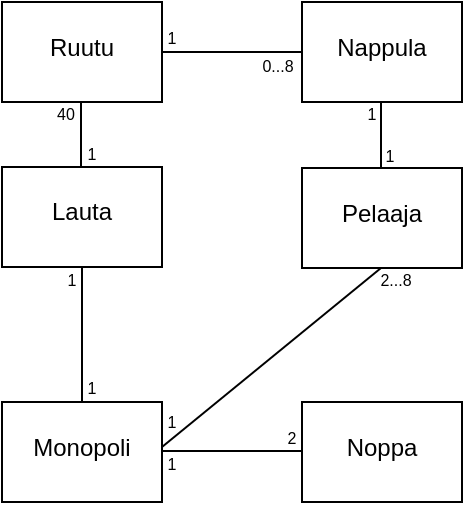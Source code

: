 <mxfile type="device" version="12.8.8" pages="2"><diagram id="EomUw73g2wqnSRNGKZg1" name="Page-1"><mxGraphModel page="1" grid="1" dx="539" dy="299" gridSize="10" guides="1" tooltips="1" connect="1" arrows="1" fold="1" pageScale="1" pageWidth="827" pageHeight="1169" math="0" shadow="0"><root><mxCell id="0"/><mxCell id="1" parent="0"/><mxCell id="otf5X0j1mONt72obtAAx-5" value="" parent="1" style="rounded=0;whiteSpace=wrap;html=1;" vertex="1"><mxGeometry as="geometry" x="280" y="90" width="80" height="50"/></mxCell><mxCell id="otf5X0j1mONt72obtAAx-3" value="" parent="1" style="rounded=0;whiteSpace=wrap;html=1;" vertex="1"><mxGeometry as="geometry" x="130" y="90" width="80" height="50"/></mxCell><mxCell id="otf5X0j1mONt72obtAAx-2" value="Ruutu" parent="1" style="text;html=1;strokeColor=none;fillColor=none;align=center;verticalAlign=middle;whiteSpace=wrap;rounded=0;" vertex="1"><mxGeometry as="geometry" x="130" y="104" width="80" height="17"/></mxCell><mxCell id="otf5X0j1mONt72obtAAx-4" value="Nappula" parent="1" style="text;html=1;strokeColor=none;fillColor=none;align=center;verticalAlign=middle;whiteSpace=wrap;rounded=0;" vertex="1"><mxGeometry as="geometry" x="280" y="104" width="80" height="17"/></mxCell><mxCell id="otf5X0j1mONt72obtAAx-7" value="" parent="1" style="rounded=0;whiteSpace=wrap;html=1;" vertex="1"><mxGeometry as="geometry" x="280" y="173" width="80" height="50"/></mxCell><mxCell id="otf5X0j1mONt72obtAAx-6" value="Pelaaja" parent="1" style="text;html=1;strokeColor=none;fillColor=none;align=center;verticalAlign=middle;whiteSpace=wrap;rounded=0;" vertex="1"><mxGeometry as="geometry" x="280" y="187" width="80" height="17"/></mxCell><mxCell id="otf5X0j1mONt72obtAAx-8" value="" parent="1" style="rounded=0;whiteSpace=wrap;html=1;" vertex="1"><mxGeometry as="geometry" x="130" y="172.5" width="80" height="50"/></mxCell><mxCell id="otf5X0j1mONt72obtAAx-9" value="Lauta" parent="1" style="text;html=1;strokeColor=none;fillColor=none;align=center;verticalAlign=middle;whiteSpace=wrap;rounded=0;" vertex="1"><mxGeometry as="geometry" x="130" y="186.5" width="80" height="17"/></mxCell><mxCell id="otf5X0j1mONt72obtAAx-10" value="" parent="1" style="rounded=0;whiteSpace=wrap;html=1;" vertex="1"><mxGeometry as="geometry" x="130" y="290" width="80" height="50"/></mxCell><mxCell id="otf5X0j1mONt72obtAAx-11" value="Monopoli" parent="1" style="text;html=1;strokeColor=none;fillColor=none;align=center;verticalAlign=middle;whiteSpace=wrap;rounded=0;" vertex="1"><mxGeometry as="geometry" x="130" y="304" width="80" height="17"/></mxCell><mxCell id="otf5X0j1mONt72obtAAx-12" value="" parent="1" style="rounded=0;whiteSpace=wrap;html=1;" vertex="1"><mxGeometry as="geometry" x="280" y="290" width="80" height="50"/></mxCell><mxCell id="otf5X0j1mONt72obtAAx-13" value="Noppa" parent="1" style="text;html=1;strokeColor=none;fillColor=none;align=center;verticalAlign=middle;whiteSpace=wrap;rounded=0;" vertex="1"><mxGeometry as="geometry" x="280" y="304" width="80" height="17"/></mxCell><mxCell id="otf5X0j1mONt72obtAAx-15" value="" parent="1" style="endArrow=none;html=1;entryX=0.5;entryY=1;entryDx=0;entryDy=0;" edge="1" target="otf5X0j1mONt72obtAAx-8"><mxGeometry as="geometry" width="50" height="50" relative="1"><mxPoint as="sourcePoint" x="170" y="290"/><mxPoint as="targetPoint" x="220" y="240"/></mxGeometry></mxCell><mxCell id="otf5X0j1mONt72obtAAx-16" source="otf5X0j1mONt72obtAAx-11" value="" parent="1" style="endArrow=none;html=1;entryX=0.5;entryY=1;entryDx=0;entryDy=0;exitX=1;exitY=0.5;exitDx=0;exitDy=0;" edge="1"><mxGeometry as="geometry" width="50" height="50" relative="1"><mxPoint as="sourcePoint" x="210" y="310"/><mxPoint as="targetPoint" x="319.5" y="223"/></mxGeometry></mxCell><mxCell id="otf5X0j1mONt72obtAAx-17" value="" parent="1" style="endArrow=none;html=1;" edge="1"><mxGeometry as="geometry" width="50" height="50" relative="1"><mxPoint as="sourcePoint" x="169.5" y="173"/><mxPoint as="targetPoint" x="169.5" y="140"/></mxGeometry></mxCell><mxCell id="otf5X0j1mONt72obtAAx-19" value="" parent="1" style="endArrow=none;html=1;" edge="1"><mxGeometry as="geometry" width="50" height="50" relative="1"><mxPoint as="sourcePoint" x="319.5" y="173"/><mxPoint as="targetPoint" x="319.5" y="140"/></mxGeometry></mxCell><mxCell id="otf5X0j1mONt72obtAAx-20" value="" parent="1" style="endArrow=none;html=1;entryX=0;entryY=0.5;entryDx=0;entryDy=0;" edge="1" target="otf5X0j1mONt72obtAAx-5"><mxGeometry as="geometry" width="50" height="50" relative="1"><mxPoint as="sourcePoint" x="210" y="115"/><mxPoint as="targetPoint" x="260" y="65"/></mxGeometry></mxCell><mxCell id="otf5X0j1mONt72obtAAx-21" value="" parent="1" style="endArrow=none;html=1;entryX=0;entryY=0.5;entryDx=0;entryDy=0;" edge="1"><mxGeometry as="geometry" width="50" height="50" relative="1"><mxPoint as="sourcePoint" x="210" y="314.5"/><mxPoint as="targetPoint" x="280" y="314.5"/></mxGeometry></mxCell><mxCell id="otf5X0j1mONt72obtAAx-22" value="&lt;font style=&quot;font-size: 8px&quot;&gt;1&lt;/font&gt;" parent="1" style="text;html=1;strokeColor=none;fillColor=none;align=center;verticalAlign=middle;whiteSpace=wrap;rounded=0;" vertex="1"><mxGeometry as="geometry" x="210" y="102" width="10" height="10"/></mxCell><mxCell id="otf5X0j1mONt72obtAAx-23" value="&lt;font style=&quot;font-size: 8px&quot;&gt;0...8&lt;/font&gt;" parent="1" style="text;html=1;strokeColor=none;fillColor=none;align=center;verticalAlign=middle;whiteSpace=wrap;rounded=0;" vertex="1"><mxGeometry as="geometry" x="258" y="116" width="20" height="10"/></mxCell><mxCell id="otf5X0j1mONt72obtAAx-25" value="&lt;font style=&quot;font-size: 8px&quot;&gt;1&lt;/font&gt;" parent="1" style="text;html=1;strokeColor=none;fillColor=none;align=center;verticalAlign=middle;whiteSpace=wrap;rounded=0;" vertex="1"><mxGeometry as="geometry" x="310" y="140" width="10" height="10"/></mxCell><mxCell id="otf5X0j1mONt72obtAAx-26" value="&lt;font style=&quot;font-size: 8px&quot;&gt;1&lt;/font&gt;" parent="1" style="text;html=1;strokeColor=none;fillColor=none;align=center;verticalAlign=middle;whiteSpace=wrap;rounded=0;" vertex="1"><mxGeometry as="geometry" x="319" y="160.5" width="10" height="10"/></mxCell><mxCell id="otf5X0j1mONt72obtAAx-27" value="&lt;font style=&quot;font-size: 8px&quot;&gt;2...8&lt;/font&gt;" parent="1" style="text;html=1;strokeColor=none;fillColor=none;align=center;verticalAlign=middle;whiteSpace=wrap;rounded=0;" vertex="1"><mxGeometry as="geometry" x="317" y="223" width="20" height="10"/></mxCell><mxCell id="otf5X0j1mONt72obtAAx-28" value="&lt;font style=&quot;font-size: 8px&quot;&gt;1&lt;/font&gt;" parent="1" style="text;html=1;strokeColor=none;fillColor=none;align=center;verticalAlign=middle;whiteSpace=wrap;rounded=0;" vertex="1"><mxGeometry as="geometry" x="210" y="294" width="10" height="10"/></mxCell><mxCell id="otf5X0j1mONt72obtAAx-29" value="&lt;font style=&quot;font-size: 8px&quot;&gt;1&lt;/font&gt;" parent="1" style="text;html=1;strokeColor=none;fillColor=none;align=center;verticalAlign=middle;whiteSpace=wrap;rounded=0;" vertex="1"><mxGeometry as="geometry" x="210" y="315" width="10" height="10"/></mxCell><mxCell id="otf5X0j1mONt72obtAAx-30" value="&lt;font style=&quot;font-size: 8px&quot;&gt;2&lt;/font&gt;" parent="1" style="text;html=1;strokeColor=none;fillColor=none;align=center;verticalAlign=middle;whiteSpace=wrap;rounded=0;" vertex="1"><mxGeometry as="geometry" x="270" y="302" width="10" height="10"/></mxCell><mxCell id="otf5X0j1mONt72obtAAx-31" value="&lt;font style=&quot;font-size: 8px&quot;&gt;1&lt;/font&gt;" parent="1" style="text;html=1;strokeColor=none;fillColor=none;align=center;verticalAlign=middle;whiteSpace=wrap;rounded=0;" vertex="1"><mxGeometry as="geometry" x="160" y="222.5" width="10" height="10"/></mxCell><mxCell id="otf5X0j1mONt72obtAAx-32" value="&lt;font style=&quot;font-size: 8px&quot;&gt;1&lt;/font&gt;" parent="1" style="text;html=1;strokeColor=none;fillColor=none;align=center;verticalAlign=middle;whiteSpace=wrap;rounded=0;" vertex="1"><mxGeometry as="geometry" x="170" y="277" width="10" height="10"/></mxCell><mxCell id="otf5X0j1mONt72obtAAx-33" value="&lt;font style=&quot;font-size: 8px&quot;&gt;1&lt;/font&gt;" parent="1" style="text;html=1;strokeColor=none;fillColor=none;align=center;verticalAlign=middle;whiteSpace=wrap;rounded=0;" vertex="1"><mxGeometry as="geometry" x="170" y="160" width="10" height="10"/></mxCell><mxCell id="otf5X0j1mONt72obtAAx-34" value="&lt;font style=&quot;font-size: 8px&quot;&gt;40&lt;/font&gt;" parent="1" style="text;html=1;strokeColor=none;fillColor=none;align=center;verticalAlign=middle;whiteSpace=wrap;rounded=0;" vertex="1"><mxGeometry as="geometry" x="157" y="140" width="10" height="10"/></mxCell></root></mxGraphModel></diagram><diagram id="b2z6D-KCjyZlj5DcGKTc" name="Page-2"><mxGraphModel page="1" grid="1" dx="652" dy="362" gridSize="10" guides="1" tooltips="1" connect="1" arrows="1" fold="1" pageScale="1" pageWidth="827" pageHeight="1169" math="0" shadow="0"><root><mxCell id="w8aZytFZXdBX66c9levo-0"/><mxCell id="w8aZytFZXdBX66c9levo-1" parent="w8aZytFZXdBX66c9levo-0"/><mxCell id="hSnGQEt3jMPhRvE1O7TI-30" value="" parent="w8aZytFZXdBX66c9levo-1" style="shape=internalStorage;whiteSpace=wrap;html=1;backgroundOutline=1;dx=0;dy=22;" vertex="1"><mxGeometry as="geometry" x="260" y="160" width="110" height="100"/></mxCell><mxCell id="hSnGQEt3jMPhRvE1O7TI-31" value="Ruutu&lt;br&gt;&lt;br&gt;tyyppi:String&lt;br&gt;sijainti:String&lt;br&gt;seuraava:Ruutu&lt;br&gt;toiminto:Toiminto" parent="w8aZytFZXdBX66c9levo-1" style="text;html=1;strokeColor=none;fillColor=none;align=center;verticalAlign=middle;whiteSpace=wrap;rounded=0;" vertex="1"><mxGeometry as="geometry" x="270" y="168" width="89" height="79"/></mxCell><mxCell id="hSnGQEt3jMPhRvE1O7TI-38" value="" parent="w8aZytFZXdBX66c9levo-1" style="shape=internalStorage;whiteSpace=wrap;html=1;backgroundOutline=1;dx=0;dy=22;" vertex="1"><mxGeometry as="geometry" x="260" y="35" width="110" height="60"/></mxCell><mxCell id="hSnGQEt3jMPhRvE1O7TI-39" value="Kortti&lt;br&gt;&lt;br&gt;toiminto:Toiminto" parent="w8aZytFZXdBX66c9levo-1" style="text;html=1;strokeColor=none;fillColor=none;align=center;verticalAlign=middle;whiteSpace=wrap;rounded=0;" vertex="1"><mxGeometry as="geometry" x="270" y="36" width="89" height="49"/></mxCell><mxCell id="hSnGQEt3jMPhRvE1O7TI-40" value="" parent="w8aZytFZXdBX66c9levo-1" style="shape=internalStorage;whiteSpace=wrap;html=1;backgroundOutline=1;dx=0;dy=22;" vertex="1"><mxGeometry as="geometry" x="429.5" y="34.5" width="110" height="60"/></mxCell><mxCell id="hSnGQEt3jMPhRvE1O7TI-41" value="Toiminto&lt;br&gt;&lt;br&gt;kuvaus:String" parent="w8aZytFZXdBX66c9levo-1" style="text;html=1;strokeColor=none;fillColor=none;align=center;verticalAlign=middle;whiteSpace=wrap;rounded=0;" vertex="1"><mxGeometry as="geometry" x="439.5" y="35.5" width="89" height="49"/></mxCell><mxCell id="hSnGQEt3jMPhRvE1O7TI-42" value="" parent="w8aZytFZXdBX66c9levo-1" style="shape=internalStorage;whiteSpace=wrap;html=1;backgroundOutline=1;dx=0;dy=22;" vertex="1"><mxGeometry as="geometry" x="430" y="170" width="110" height="80"/></mxCell><mxCell id="hSnGQEt3jMPhRvE1O7TI-43" value="Katu&lt;br&gt;&lt;br&gt;nimi:String&lt;br&gt;omistaja:Pelaaja" parent="w8aZytFZXdBX66c9levo-1" style="text;html=1;strokeColor=none;fillColor=none;align=center;verticalAlign=middle;whiteSpace=wrap;rounded=0;" vertex="1"><mxGeometry as="geometry" x="440" y="164" width="89" height="78"/></mxCell><mxCell id="hSnGQEt3jMPhRvE1O7TI-44" value="" parent="w8aZytFZXdBX66c9levo-1" style="shape=internalStorage;whiteSpace=wrap;html=1;backgroundOutline=1;dx=0;dy=21;" vertex="1"><mxGeometry as="geometry" x="624.5" y="146" width="90" height="54"/></mxCell><mxCell id="hSnGQEt3jMPhRvE1O7TI-46" value="Talo" parent="w8aZytFZXdBX66c9levo-1" style="text;html=1;strokeColor=none;fillColor=none;align=center;verticalAlign=middle;whiteSpace=wrap;rounded=0;" vertex="1"><mxGeometry as="geometry" x="625.5" y="152" width="88.5" height="10"/></mxCell><mxCell id="hSnGQEt3jMPhRvE1O7TI-47" value="" parent="w8aZytFZXdBX66c9levo-1" style="shape=internalStorage;whiteSpace=wrap;html=1;backgroundOutline=1;dx=0;dy=21;" vertex="1"><mxGeometry as="geometry" x="624.5" y="230" width="90" height="54"/></mxCell><mxCell id="hSnGQEt3jMPhRvE1O7TI-48" value="Hotelli" parent="w8aZytFZXdBX66c9levo-1" style="text;html=1;strokeColor=none;fillColor=none;align=center;verticalAlign=middle;whiteSpace=wrap;rounded=0;" vertex="1"><mxGeometry as="geometry" x="623.5" y="236" width="88.5" height="10"/></mxCell><mxCell id="hSnGQEt3jMPhRvE1O7TI-49" value="" parent="w8aZytFZXdBX66c9levo-1" style="shape=internalStorage;whiteSpace=wrap;html=1;backgroundOutline=1;dx=0;dy=22;" vertex="1"><mxGeometry as="geometry" x="430" y="320" width="110" height="86"/></mxCell><mxCell id="hSnGQEt3jMPhRvE1O7TI-50" value="Pelaaja&lt;br&gt;&lt;br&gt;tunnus:Integer&lt;br&gt;rahaa:Integer&lt;br&gt;nappula:Nappula" parent="w8aZytFZXdBX66c9levo-1" style="text;html=1;strokeColor=none;fillColor=none;align=center;verticalAlign=middle;whiteSpace=wrap;rounded=0;" vertex="1"><mxGeometry as="geometry" x="440" y="327" width="89" height="70"/></mxCell><mxCell id="hSnGQEt3jMPhRvE1O7TI-51" value="" parent="w8aZytFZXdBX66c9levo-1" style="shape=internalStorage;whiteSpace=wrap;html=1;backgroundOutline=1;dx=0;dy=22;" vertex="1"><mxGeometry as="geometry" x="290" y="326" width="90" height="80"/></mxCell><mxCell id="hSnGQEt3jMPhRvE1O7TI-52" value="Nappula" parent="w8aZytFZXdBX66c9levo-1" style="text;html=1;strokeColor=none;fillColor=none;align=center;verticalAlign=middle;whiteSpace=wrap;rounded=0;" vertex="1"><mxGeometry as="geometry" x="299" y="328" width="71" height="18"/></mxCell><mxCell id="hSnGQEt3jMPhRvE1O7TI-53" value="" parent="w8aZytFZXdBX66c9levo-1" style="shape=internalStorage;whiteSpace=wrap;html=1;backgroundOutline=1;dx=0;dy=22;" vertex="1"><mxGeometry as="geometry" x="150" y="326" width="110" height="80"/></mxCell><mxCell id="hSnGQEt3jMPhRvE1O7TI-54" value="Lauta" parent="w8aZytFZXdBX66c9levo-1" style="text;html=1;strokeColor=none;fillColor=none;align=center;verticalAlign=middle;whiteSpace=wrap;rounded=0;" vertex="1"><mxGeometry as="geometry" x="160" y="332" width="89" height="10"/></mxCell><mxCell id="hSnGQEt3jMPhRvE1O7TI-55" value="" parent="w8aZytFZXdBX66c9levo-1" style="shape=internalStorage;whiteSpace=wrap;html=1;backgroundOutline=1;dx=0;dy=22;" vertex="1"><mxGeometry as="geometry" x="290" y="490" width="110" height="80"/></mxCell><mxCell id="hSnGQEt3jMPhRvE1O7TI-56" value="Monopoli" parent="w8aZytFZXdBX66c9levo-1" style="text;html=1;strokeColor=none;fillColor=none;align=center;verticalAlign=middle;whiteSpace=wrap;rounded=0;" vertex="1"><mxGeometry as="geometry" x="300" y="493" width="89" height="18"/></mxCell><mxCell id="hSnGQEt3jMPhRvE1O7TI-60" value="" parent="w8aZytFZXdBX66c9levo-1" style="shape=internalStorage;whiteSpace=wrap;html=1;backgroundOutline=1;dx=0;dy=22;" vertex="1"><mxGeometry as="geometry" x="110" y="490" width="89" height="80"/></mxCell><mxCell id="hSnGQEt3jMPhRvE1O7TI-61" value="Noppa" parent="w8aZytFZXdBX66c9levo-1" style="text;html=1;strokeColor=none;fillColor=none;align=center;verticalAlign=middle;whiteSpace=wrap;rounded=0;" vertex="1"><mxGeometry as="geometry" x="120" y="493" width="68" height="18"/></mxCell><mxCell id="hSnGQEt3jMPhRvE1O7TI-62" source="hSnGQEt3jMPhRvE1O7TI-60" value="" parent="w8aZytFZXdBX66c9levo-1" style="endArrow=none;html=1;entryX=0;entryY=0.5;entryDx=0;entryDy=0;exitX=1;exitY=0.5;exitDx=0;exitDy=0;" edge="1" target="hSnGQEt3jMPhRvE1O7TI-55"><mxGeometry as="geometry" width="50" height="50" relative="1"><mxPoint as="sourcePoint" x="200" y="534"/><mxPoint as="targetPoint" x="250" y="484"/></mxGeometry></mxCell><mxCell id="hSnGQEt3jMPhRvE1O7TI-63" value="" parent="w8aZytFZXdBX66c9levo-1" style="endArrow=none;html=1;entryX=0.5;entryY=1;entryDx=0;entryDy=0;" edge="1" target="hSnGQEt3jMPhRvE1O7TI-49"><mxGeometry as="geometry" width="50" height="50" relative="1"><mxPoint as="sourcePoint" x="340" y="490"/><mxPoint as="targetPoint" x="480" y="410"/></mxGeometry></mxCell><mxCell id="hSnGQEt3jMPhRvE1O7TI-64" value="" parent="w8aZytFZXdBX66c9levo-1" style="endArrow=none;html=1;entryX=0.5;entryY=1;entryDx=0;entryDy=0;" edge="1" target="hSnGQEt3jMPhRvE1O7TI-53"><mxGeometry as="geometry" width="50" height="50" relative="1"><mxPoint as="sourcePoint" x="340" y="490"/><mxPoint as="targetPoint" x="200" y="410"/></mxGeometry></mxCell><mxCell id="hSnGQEt3jMPhRvE1O7TI-65" source="hSnGQEt3jMPhRvE1O7TI-51" value="" parent="w8aZytFZXdBX66c9levo-1" style="endArrow=none;html=1;entryX=0;entryY=0.5;entryDx=0;entryDy=0;exitX=1;exitY=0.5;exitDx=0;exitDy=0;" edge="1" target="hSnGQEt3jMPhRvE1O7TI-49"><mxGeometry as="geometry" width="50" height="50" relative="1"><mxPoint as="sourcePoint" x="380" y="380"/><mxPoint as="targetPoint" x="430" y="330"/></mxGeometry></mxCell><mxCell id="hSnGQEt3jMPhRvE1O7TI-66" source="hSnGQEt3jMPhRvE1O7TI-53" value="" parent="w8aZytFZXdBX66c9levo-1" style="endArrow=none;html=1;entryX=0.5;entryY=1;entryDx=0;entryDy=0;exitX=0.5;exitY=0;exitDx=0;exitDy=0;" edge="1" target="hSnGQEt3jMPhRvE1O7TI-30"><mxGeometry as="geometry" width="50" height="50" relative="1"><mxPoint as="sourcePoint" x="207" y="300"/><mxPoint as="targetPoint" x="250" y="280"/></mxGeometry></mxCell><mxCell id="hSnGQEt3jMPhRvE1O7TI-67" source="hSnGQEt3jMPhRvE1O7TI-51" value="" parent="w8aZytFZXdBX66c9levo-1" style="endArrow=none;html=1;exitX=0.5;exitY=0;exitDx=0;exitDy=0;entryX=0.5;entryY=1;entryDx=0;entryDy=0;" edge="1" target="hSnGQEt3jMPhRvE1O7TI-30"><mxGeometry as="geometry" width="50" height="50" relative="1"><mxPoint as="sourcePoint" x="330" y="330"/><mxPoint as="targetPoint" x="380" y="280"/></mxGeometry></mxCell><mxCell id="hSnGQEt3jMPhRvE1O7TI-68" source="hSnGQEt3jMPhRvE1O7TI-30" value="" parent="w8aZytFZXdBX66c9levo-1" style="endArrow=none;html=1;exitX=1.001;exitY=0.448;exitDx=0;exitDy=0;exitPerimeter=0;" edge="1"><mxGeometry as="geometry" width="50" height="50" relative="1"><mxPoint as="sourcePoint" x="370" y="230"/><mxPoint as="targetPoint" x="430" y="205"/></mxGeometry></mxCell><mxCell id="hSnGQEt3jMPhRvE1O7TI-69" source="hSnGQEt3jMPhRvE1O7TI-30" value="" parent="w8aZytFZXdBX66c9levo-1" style="endArrow=none;html=1;entryX=0.5;entryY=1;entryDx=0;entryDy=0;exitX=0.5;exitY=0;exitDx=0;exitDy=0;" edge="1" target="hSnGQEt3jMPhRvE1O7TI-38"><mxGeometry as="geometry" width="50" height="50" relative="1"><mxPoint as="sourcePoint" x="310" y="170"/><mxPoint as="targetPoint" x="360" y="120"/></mxGeometry></mxCell><mxCell id="hSnGQEt3jMPhRvE1O7TI-70" value="" parent="w8aZytFZXdBX66c9levo-1" style="endArrow=none;html=1;entryX=0;entryY=0.5;entryDx=0;entryDy=0;" edge="1" target="hSnGQEt3jMPhRvE1O7TI-44"><mxGeometry as="geometry" width="50" height="50" relative="1"><mxPoint as="sourcePoint" x="540.5" y="210"/><mxPoint as="targetPoint" x="590.5" y="170"/></mxGeometry></mxCell><mxCell id="hSnGQEt3jMPhRvE1O7TI-71" value="" parent="w8aZytFZXdBX66c9levo-1" style="endArrow=none;html=1;entryX=-0.005;entryY=0.584;entryDx=0;entryDy=0;entryPerimeter=0;" edge="1" target="hSnGQEt3jMPhRvE1O7TI-47"><mxGeometry as="geometry" width="50" height="50" relative="1"><mxPoint as="sourcePoint" x="540.5" y="210"/><mxPoint as="targetPoint" x="590.5" y="160"/></mxGeometry></mxCell><mxCell id="hSnGQEt3jMPhRvE1O7TI-72" source="hSnGQEt3jMPhRvE1O7TI-49" value="" parent="w8aZytFZXdBX66c9levo-1" style="endArrow=none;html=1;entryX=0.5;entryY=1;entryDx=0;entryDy=0;exitX=0.5;exitY=0;exitDx=0;exitDy=0;" edge="1" target="hSnGQEt3jMPhRvE1O7TI-42"><mxGeometry as="geometry" width="50" height="50" relative="1"><mxPoint as="sourcePoint" x="485" y="330"/><mxPoint as="targetPoint" x="530" y="280"/></mxGeometry></mxCell><mxCell id="hSnGQEt3jMPhRvE1O7TI-73" value="" parent="w8aZytFZXdBX66c9levo-1" style="endArrow=none;html=1;entryX=0;entryY=0.5;entryDx=0;entryDy=0;" edge="1" target="hSnGQEt3jMPhRvE1O7TI-40"><mxGeometry as="geometry" width="50" height="50" relative="1"><mxPoint as="sourcePoint" x="370" y="65"/><mxPoint as="targetPoint" x="420" y="15"/></mxGeometry></mxCell><mxCell id="hSnGQEt3jMPhRvE1O7TI-74" source="hSnGQEt3jMPhRvE1O7TI-30" value="" parent="w8aZytFZXdBX66c9levo-1" style="endArrow=none;html=1;entryX=0;entryY=0.5;entryDx=0;entryDy=0;exitX=0.5;exitY=0;exitDx=0;exitDy=0;" edge="1" target="hSnGQEt3jMPhRvE1O7TI-40"><mxGeometry as="geometry" width="50" height="50" relative="1"><mxPoint as="sourcePoint" x="310" y="170"/><mxPoint as="targetPoint" x="360" y="120"/></mxGeometry></mxCell><mxCell id="hSnGQEt3jMPhRvE1O7TI-75" value="&lt;font style=&quot;font-size: 8px&quot;&gt;0...*&lt;/font&gt;" parent="w8aZytFZXdBX66c9levo-1" style="text;html=1;strokeColor=none;fillColor=none;align=center;verticalAlign=middle;whiteSpace=wrap;rounded=0;" vertex="1"><mxGeometry as="geometry" x="310.5" y="95" width="29.5" height="10"/></mxCell><mxCell id="hSnGQEt3jMPhRvE1O7TI-76" value="&lt;font style=&quot;font-size: 8px&quot;&gt;1&lt;/font&gt;" parent="w8aZytFZXdBX66c9levo-1" style="text;html=1;strokeColor=none;fillColor=none;align=center;verticalAlign=middle;whiteSpace=wrap;rounded=0;" vertex="1"><mxGeometry as="geometry" x="371.5" y="63" width="6.5" height="15"/></mxCell><mxCell id="hSnGQEt3jMPhRvE1O7TI-77" value="&lt;font style=&quot;font-size: 8px&quot;&gt;1&lt;/font&gt;" parent="w8aZytFZXdBX66c9levo-1" style="text;html=1;strokeColor=none;fillColor=none;align=center;verticalAlign=middle;whiteSpace=wrap;rounded=0;" vertex="1"><mxGeometry as="geometry" x="420" y="49.5" width="6.5" height="15"/></mxCell><mxCell id="hSnGQEt3jMPhRvE1O7TI-79" value="&lt;font style=&quot;font-size: 8px&quot;&gt;1&lt;/font&gt;" parent="w8aZytFZXdBX66c9levo-1" style="text;html=1;strokeColor=none;fillColor=none;align=center;verticalAlign=middle;whiteSpace=wrap;rounded=0;" vertex="1"><mxGeometry as="geometry" x="409" y="62.5" width="6.5" height="15"/></mxCell><mxCell id="hSnGQEt3jMPhRvE1O7TI-80" value="&lt;font style=&quot;font-size: 8px&quot;&gt;1&lt;/font&gt;" parent="w8aZytFZXdBX66c9levo-1" style="text;html=1;strokeColor=none;fillColor=none;align=center;verticalAlign=middle;whiteSpace=wrap;rounded=0;" vertex="1"><mxGeometry as="geometry" x="327.25" y="145" width="6.5" height="15"/></mxCell><mxCell id="hSnGQEt3jMPhRvE1O7TI-84" value="&lt;font style=&quot;font-size: 8px&quot;&gt;1&lt;/font&gt;" parent="w8aZytFZXdBX66c9levo-1" style="text;html=1;strokeColor=none;fillColor=none;align=center;verticalAlign=middle;whiteSpace=wrap;rounded=0;" vertex="1"><mxGeometry as="geometry" x="307" y="145" width="6.5" height="15"/></mxCell><mxCell id="hSnGQEt3jMPhRvE1O7TI-85" value="&lt;font style=&quot;font-size: 8px&quot;&gt;1&lt;/font&gt;" parent="w8aZytFZXdBX66c9levo-1" style="text;html=1;strokeColor=none;fillColor=none;align=center;verticalAlign=middle;whiteSpace=wrap;rounded=0;" vertex="1"><mxGeometry as="geometry" x="370.5" y="210" width="7.5" height="10"/></mxCell><mxCell id="hSnGQEt3jMPhRvE1O7TI-86" value="&lt;font style=&quot;font-size: 8px&quot;&gt;0...1&lt;/font&gt;" parent="w8aZytFZXdBX66c9levo-1" style="text;html=1;strokeColor=none;fillColor=none;align=center;verticalAlign=middle;whiteSpace=wrap;rounded=0;" vertex="1"><mxGeometry as="geometry" x="404" y="191" width="29.5" height="10"/></mxCell><mxCell id="hSnGQEt3jMPhRvE1O7TI-87" value="&lt;font style=&quot;font-size: 8px&quot;&gt;0...4&lt;/font&gt;" parent="w8aZytFZXdBX66c9levo-1" style="text;html=1;strokeColor=none;fillColor=none;align=center;verticalAlign=middle;whiteSpace=wrap;rounded=0;" vertex="1"><mxGeometry as="geometry" x="601" y="162" width="25" height="10"/></mxCell><mxCell id="hSnGQEt3jMPhRvE1O7TI-88" value="&lt;font style=&quot;font-size: 8px&quot;&gt;0...1&lt;/font&gt;" parent="w8aZytFZXdBX66c9levo-1" style="text;html=1;strokeColor=none;fillColor=none;align=center;verticalAlign=middle;whiteSpace=wrap;rounded=0;" vertex="1"><mxGeometry as="geometry" x="609" y="239" width="10.5" height="10"/></mxCell><mxCell id="hSnGQEt3jMPhRvE1O7TI-89" value="&lt;font style=&quot;font-size: 8px&quot;&gt;1&lt;/font&gt;" parent="w8aZytFZXdBX66c9levo-1" style="text;html=1;strokeColor=none;fillColor=none;align=center;verticalAlign=middle;whiteSpace=wrap;rounded=0;" vertex="1"><mxGeometry as="geometry" x="486" y="307" width="7.5" height="10"/></mxCell><mxCell id="hSnGQEt3jMPhRvE1O7TI-90" value="*" parent="w8aZytFZXdBX66c9levo-1" style="text;html=1;strokeColor=none;fillColor=none;align=center;verticalAlign=middle;whiteSpace=wrap;rounded=0;" vertex="1"><mxGeometry as="geometry" x="475" y="252" width="7.5" height="10"/></mxCell><mxCell id="hSnGQEt3jMPhRvE1O7TI-91" value="*" parent="w8aZytFZXdBX66c9levo-1" style="text;html=1;strokeColor=none;fillColor=none;align=center;verticalAlign=middle;whiteSpace=wrap;rounded=0;" vertex="1"><mxGeometry as="geometry" x="540" y="217" width="7.5" height="10"/></mxCell><mxCell id="hSnGQEt3jMPhRvE1O7TI-93" value="*" parent="w8aZytFZXdBX66c9levo-1" style="text;html=1;strokeColor=none;fillColor=none;align=center;verticalAlign=middle;whiteSpace=wrap;rounded=0;" vertex="1"><mxGeometry as="geometry" x="544.5" y="207" width="7.5" height="10"/></mxCell><mxCell id="hSnGQEt3jMPhRvE1O7TI-96" value="&lt;font style=&quot;font-size: 8px&quot;&gt;0...8&lt;/font&gt;" parent="w8aZytFZXdBX66c9levo-1" style="text;html=1;strokeColor=none;fillColor=none;align=center;verticalAlign=middle;whiteSpace=wrap;rounded=0;" vertex="1"><mxGeometry as="geometry" x="339" y="312" width="20" height="10"/></mxCell><mxCell id="hSnGQEt3jMPhRvE1O7TI-97" value="&lt;font style=&quot;font-size: 8px&quot;&gt;1&lt;/font&gt;" parent="w8aZytFZXdBX66c9levo-1" style="text;html=1;strokeColor=none;fillColor=none;align=center;verticalAlign=middle;whiteSpace=wrap;rounded=0;" vertex="1"><mxGeometry as="geometry" x="307" y="264" width="7.5" height="10"/></mxCell><mxCell id="hSnGQEt3jMPhRvE1O7TI-98" value="&lt;font style=&quot;font-size: 8px&quot;&gt;40&lt;/font&gt;" parent="w8aZytFZXdBX66c9levo-1" style="text;html=1;strokeColor=none;fillColor=none;align=center;verticalAlign=middle;whiteSpace=wrap;rounded=0;" vertex="1"><mxGeometry as="geometry" x="280" y="260" width="20" height="10"/></mxCell><mxCell id="hSnGQEt3jMPhRvE1O7TI-99" value="&lt;font style=&quot;font-size: 8px&quot;&gt;1&lt;/font&gt;" parent="w8aZytFZXdBX66c9levo-1" style="text;html=1;strokeColor=none;fillColor=none;align=center;verticalAlign=middle;whiteSpace=wrap;rounded=0;" vertex="1"><mxGeometry as="geometry" x="222" y="314" width="7.5" height="10"/></mxCell><mxCell id="hSnGQEt3jMPhRvE1O7TI-100" value="&lt;font style=&quot;font-size: 8px&quot;&gt;1&lt;/font&gt;" parent="w8aZytFZXdBX66c9levo-1" style="text;html=1;strokeColor=none;fillColor=none;align=center;verticalAlign=middle;whiteSpace=wrap;rounded=0;" vertex="1"><mxGeometry as="geometry" x="199" y="406" width="7.5" height="10"/></mxCell><mxCell id="hSnGQEt3jMPhRvE1O7TI-101" value="&lt;font style=&quot;font-size: 8px&quot;&gt;1&lt;/font&gt;" parent="w8aZytFZXdBX66c9levo-1" style="text;html=1;strokeColor=none;fillColor=none;align=center;verticalAlign=middle;whiteSpace=wrap;rounded=0;" vertex="1"><mxGeometry as="geometry" x="331.75" y="476" width="7.5" height="10"/></mxCell><mxCell id="hSnGQEt3jMPhRvE1O7TI-103" value="&lt;font style=&quot;font-size: 8px&quot;&gt;1&lt;/font&gt;" parent="w8aZytFZXdBX66c9levo-1" style="text;html=1;strokeColor=none;fillColor=none;align=center;verticalAlign=middle;whiteSpace=wrap;rounded=0;" vertex="1"><mxGeometry as="geometry" x="359" y="477" width="7.5" height="10"/></mxCell><mxCell id="hSnGQEt3jMPhRvE1O7TI-106" value="&lt;font style=&quot;font-size: 8px&quot;&gt;2...8&lt;/font&gt;" parent="w8aZytFZXdBX66c9levo-1" style="text;html=1;strokeColor=none;fillColor=none;align=center;verticalAlign=middle;whiteSpace=wrap;rounded=0;" vertex="1"><mxGeometry as="geometry" x="443.5" y="406" width="20" height="10"/></mxCell><mxCell id="hSnGQEt3jMPhRvE1O7TI-107" value="&lt;font style=&quot;font-size: 8px&quot;&gt;1&lt;/font&gt;" parent="w8aZytFZXdBX66c9levo-1" style="text;html=1;strokeColor=none;fillColor=none;align=center;verticalAlign=middle;whiteSpace=wrap;rounded=0;" vertex="1"><mxGeometry as="geometry" x="421" y="366" width="7.5" height="10"/></mxCell><mxCell id="hSnGQEt3jMPhRvE1O7TI-108" value="&lt;font style=&quot;font-size: 8px&quot;&gt;1&lt;/font&gt;" parent="w8aZytFZXdBX66c9levo-1" style="text;html=1;strokeColor=none;fillColor=none;align=center;verticalAlign=middle;whiteSpace=wrap;rounded=0;" vertex="1"><mxGeometry as="geometry" x="382" y="352" width="7.5" height="10"/></mxCell><mxCell id="hSnGQEt3jMPhRvE1O7TI-109" value="&lt;font style=&quot;font-size: 8px&quot;&gt;1&lt;/font&gt;" parent="w8aZytFZXdBX66c9levo-1" style="text;html=1;strokeColor=none;fillColor=none;align=center;verticalAlign=middle;whiteSpace=wrap;rounded=0;" vertex="1"><mxGeometry as="geometry" x="279.5" y="517" width="7.5" height="10"/></mxCell><mxCell id="hSnGQEt3jMPhRvE1O7TI-110" value="&lt;font style=&quot;font-size: 8px&quot;&gt;2&lt;/font&gt;" parent="w8aZytFZXdBX66c9levo-1" style="text;html=1;strokeColor=none;fillColor=none;align=center;verticalAlign=middle;whiteSpace=wrap;rounded=0;" vertex="1"><mxGeometry as="geometry" x="201.5" y="532" width="7.5" height="10"/></mxCell></root></mxGraphModel></diagram></mxfile>